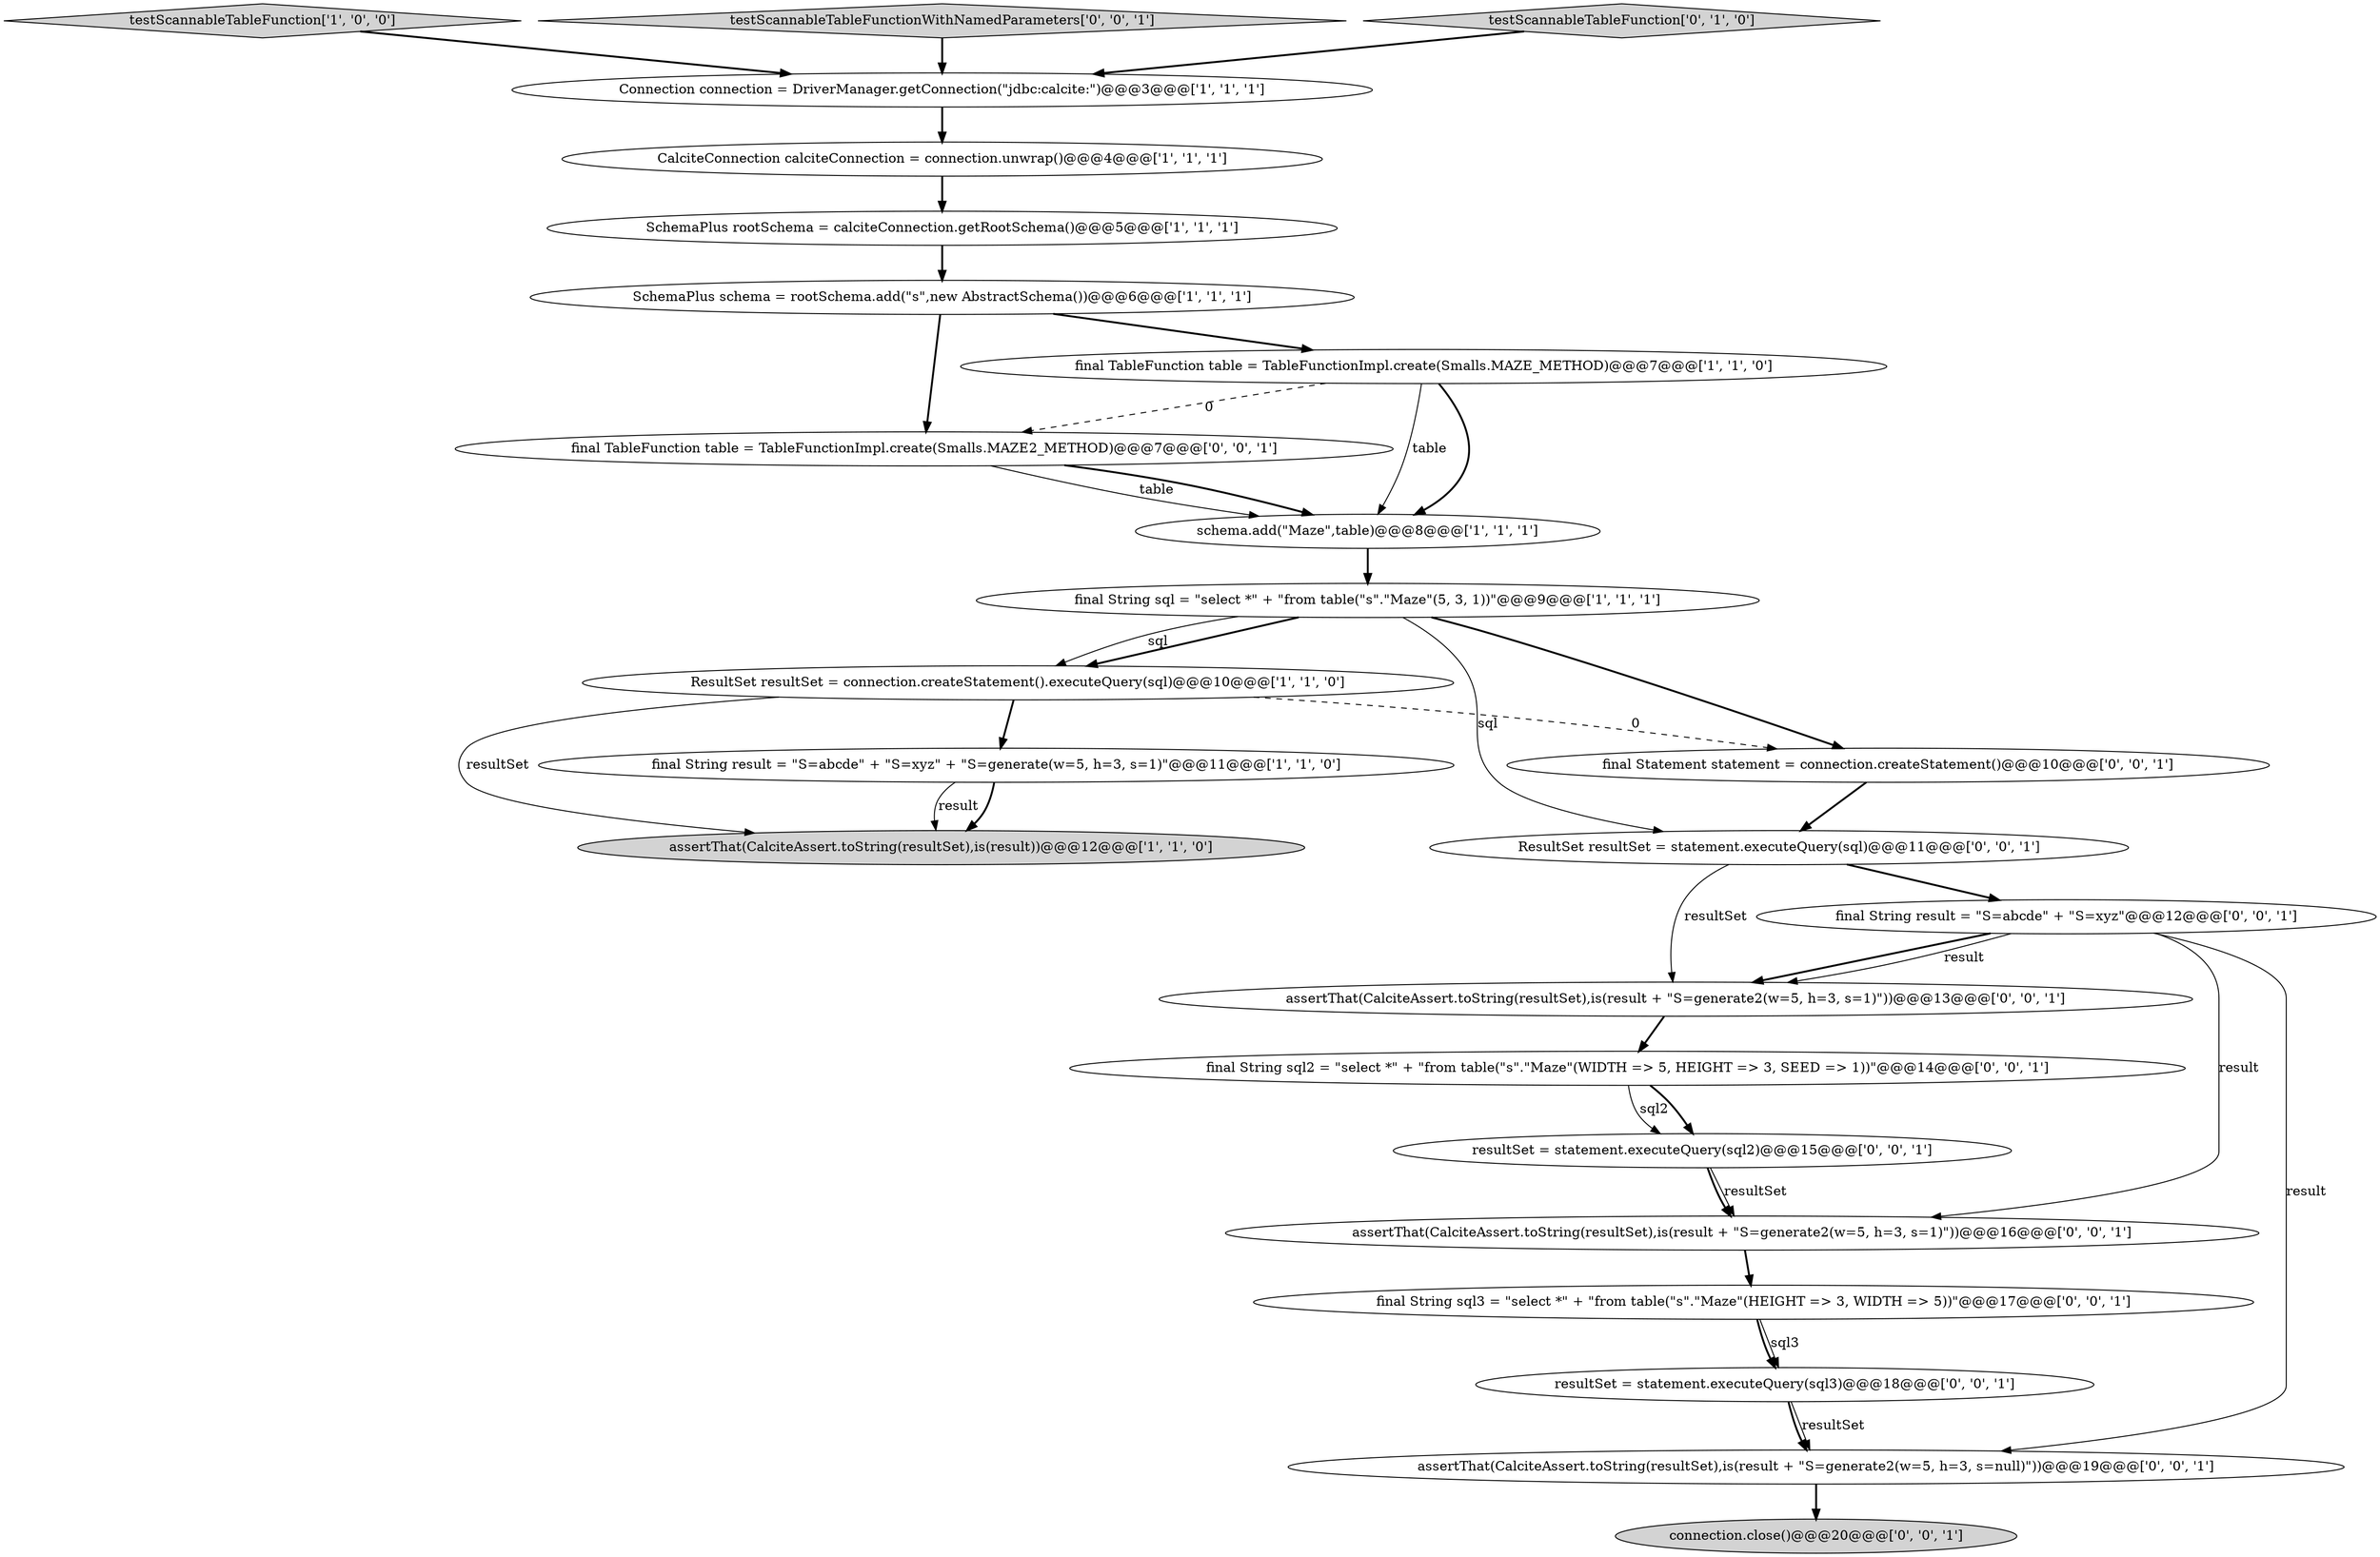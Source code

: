 digraph {
8 [style = filled, label = "final TableFunction table = TableFunctionImpl.create(Smalls.MAZE_METHOD)@@@7@@@['1', '1', '0']", fillcolor = white, shape = ellipse image = "AAA0AAABBB1BBB"];
19 [style = filled, label = "assertThat(CalciteAssert.toString(resultSet),is(result + \"S=generate2(w=5, h=3, s=1)\"))@@@16@@@['0', '0', '1']", fillcolor = white, shape = ellipse image = "AAA0AAABBB3BBB"];
3 [style = filled, label = "Connection connection = DriverManager.getConnection(\"jdbc:calcite:\")@@@3@@@['1', '1', '1']", fillcolor = white, shape = ellipse image = "AAA0AAABBB1BBB"];
15 [style = filled, label = "resultSet = statement.executeQuery(sql2)@@@15@@@['0', '0', '1']", fillcolor = white, shape = ellipse image = "AAA0AAABBB3BBB"];
20 [style = filled, label = "assertThat(CalciteAssert.toString(resultSet),is(result + \"S=generate2(w=5, h=3, s=null)\"))@@@19@@@['0', '0', '1']", fillcolor = white, shape = ellipse image = "AAA0AAABBB3BBB"];
13 [style = filled, label = "final Statement statement = connection.createStatement()@@@10@@@['0', '0', '1']", fillcolor = white, shape = ellipse image = "AAA0AAABBB3BBB"];
6 [style = filled, label = "schema.add(\"Maze\",table)@@@8@@@['1', '1', '1']", fillcolor = white, shape = ellipse image = "AAA0AAABBB1BBB"];
16 [style = filled, label = "connection.close()@@@20@@@['0', '0', '1']", fillcolor = lightgray, shape = ellipse image = "AAA0AAABBB3BBB"];
7 [style = filled, label = "testScannableTableFunction['1', '0', '0']", fillcolor = lightgray, shape = diamond image = "AAA0AAABBB1BBB"];
5 [style = filled, label = "final String sql = \"select *\" + \"from table(\"s\".\"Maze\"(5, 3, 1))\"@@@9@@@['1', '1', '1']", fillcolor = white, shape = ellipse image = "AAA0AAABBB1BBB"];
22 [style = filled, label = "final String sql3 = \"select *\" + \"from table(\"s\".\"Maze\"(HEIGHT => 3, WIDTH => 5))\"@@@17@@@['0', '0', '1']", fillcolor = white, shape = ellipse image = "AAA0AAABBB3BBB"];
21 [style = filled, label = "testScannableTableFunctionWithNamedParameters['0', '0', '1']", fillcolor = lightgray, shape = diamond image = "AAA0AAABBB3BBB"];
4 [style = filled, label = "SchemaPlus rootSchema = calciteConnection.getRootSchema()@@@5@@@['1', '1', '1']", fillcolor = white, shape = ellipse image = "AAA0AAABBB1BBB"];
24 [style = filled, label = "final String sql2 = \"select *\" + \"from table(\"s\".\"Maze\"(WIDTH => 5, HEIGHT => 3, SEED => 1))\"@@@14@@@['0', '0', '1']", fillcolor = white, shape = ellipse image = "AAA0AAABBB3BBB"];
14 [style = filled, label = "assertThat(CalciteAssert.toString(resultSet),is(result + \"S=generate2(w=5, h=3, s=1)\"))@@@13@@@['0', '0', '1']", fillcolor = white, shape = ellipse image = "AAA0AAABBB3BBB"];
18 [style = filled, label = "resultSet = statement.executeQuery(sql3)@@@18@@@['0', '0', '1']", fillcolor = white, shape = ellipse image = "AAA0AAABBB3BBB"];
2 [style = filled, label = "ResultSet resultSet = connection.createStatement().executeQuery(sql)@@@10@@@['1', '1', '0']", fillcolor = white, shape = ellipse image = "AAA0AAABBB1BBB"];
12 [style = filled, label = "final TableFunction table = TableFunctionImpl.create(Smalls.MAZE2_METHOD)@@@7@@@['0', '0', '1']", fillcolor = white, shape = ellipse image = "AAA0AAABBB3BBB"];
17 [style = filled, label = "ResultSet resultSet = statement.executeQuery(sql)@@@11@@@['0', '0', '1']", fillcolor = white, shape = ellipse image = "AAA0AAABBB3BBB"];
0 [style = filled, label = "final String result = \"S=abcde\" + \"S=xyz\" + \"S=generate(w=5, h=3, s=1)\"@@@11@@@['1', '1', '0']", fillcolor = white, shape = ellipse image = "AAA0AAABBB1BBB"];
1 [style = filled, label = "CalciteConnection calciteConnection = connection.unwrap()@@@4@@@['1', '1', '1']", fillcolor = white, shape = ellipse image = "AAA0AAABBB1BBB"];
10 [style = filled, label = "SchemaPlus schema = rootSchema.add(\"s\",new AbstractSchema())@@@6@@@['1', '1', '1']", fillcolor = white, shape = ellipse image = "AAA0AAABBB1BBB"];
11 [style = filled, label = "testScannableTableFunction['0', '1', '0']", fillcolor = lightgray, shape = diamond image = "AAA0AAABBB2BBB"];
9 [style = filled, label = "assertThat(CalciteAssert.toString(resultSet),is(result))@@@12@@@['1', '1', '0']", fillcolor = lightgray, shape = ellipse image = "AAA0AAABBB1BBB"];
23 [style = filled, label = "final String result = \"S=abcde\" + \"S=xyz\"@@@12@@@['0', '0', '1']", fillcolor = white, shape = ellipse image = "AAA0AAABBB3BBB"];
4->10 [style = bold, label=""];
14->24 [style = bold, label=""];
1->4 [style = bold, label=""];
0->9 [style = bold, label=""];
3->1 [style = bold, label=""];
5->17 [style = solid, label="sql"];
23->20 [style = solid, label="result"];
24->15 [style = solid, label="sql2"];
8->12 [style = dashed, label="0"];
8->6 [style = bold, label=""];
8->6 [style = solid, label="table"];
15->19 [style = bold, label=""];
12->6 [style = bold, label=""];
17->23 [style = bold, label=""];
7->3 [style = bold, label=""];
0->9 [style = solid, label="result"];
23->14 [style = bold, label=""];
15->19 [style = solid, label="resultSet"];
17->14 [style = solid, label="resultSet"];
6->5 [style = bold, label=""];
5->2 [style = bold, label=""];
13->17 [style = bold, label=""];
2->0 [style = bold, label=""];
22->18 [style = bold, label=""];
18->20 [style = bold, label=""];
20->16 [style = bold, label=""];
10->8 [style = bold, label=""];
11->3 [style = bold, label=""];
10->12 [style = bold, label=""];
2->13 [style = dashed, label="0"];
2->9 [style = solid, label="resultSet"];
5->13 [style = bold, label=""];
22->18 [style = solid, label="sql3"];
18->20 [style = solid, label="resultSet"];
23->14 [style = solid, label="result"];
23->19 [style = solid, label="result"];
19->22 [style = bold, label=""];
12->6 [style = solid, label="table"];
21->3 [style = bold, label=""];
24->15 [style = bold, label=""];
5->2 [style = solid, label="sql"];
}
